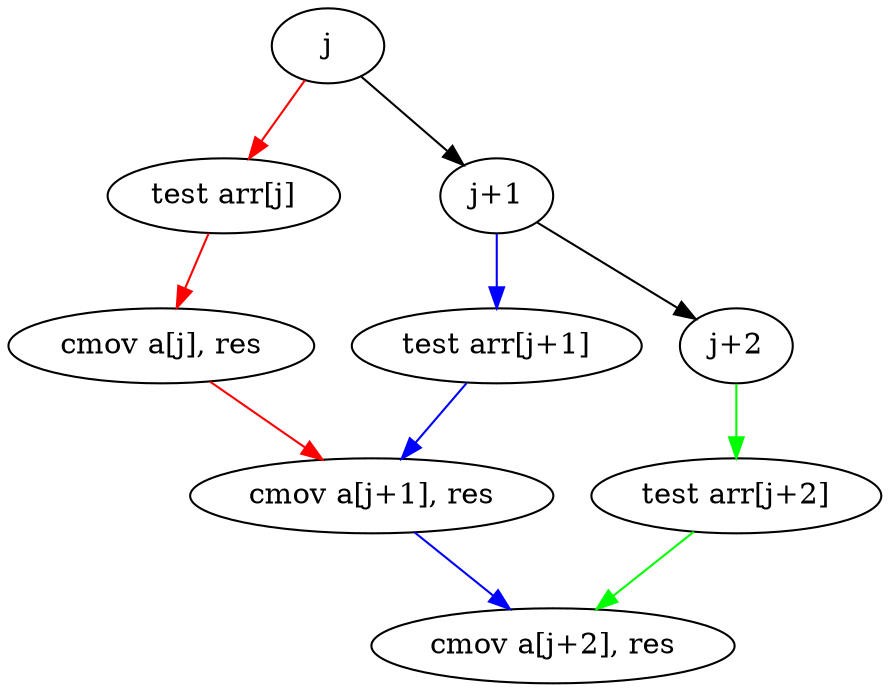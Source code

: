 digraph G {
  "j" -> "test arr[j]" [color=red]
  "test arr[j]" -> "cmov a[j], res" [color=red]
  "cmov a[j], res" -> "cmov a[j+1], res" [color=red]
  "j" -> "j+1"
  "j+1" -> "test arr[j+1]" [color=blue]
  "test arr[j+1]" -> "cmov a[j+1], res" [color=blue]
  "cmov a[j+1], res" -> "cmov a[j+2], res" [color=blue]
  "j+1" -> "j+2"
  "j+2" -> "test arr[j+2]" [color=green]
  "test arr[j+2]" -> "cmov a[j+2], res" [color=green]
}
